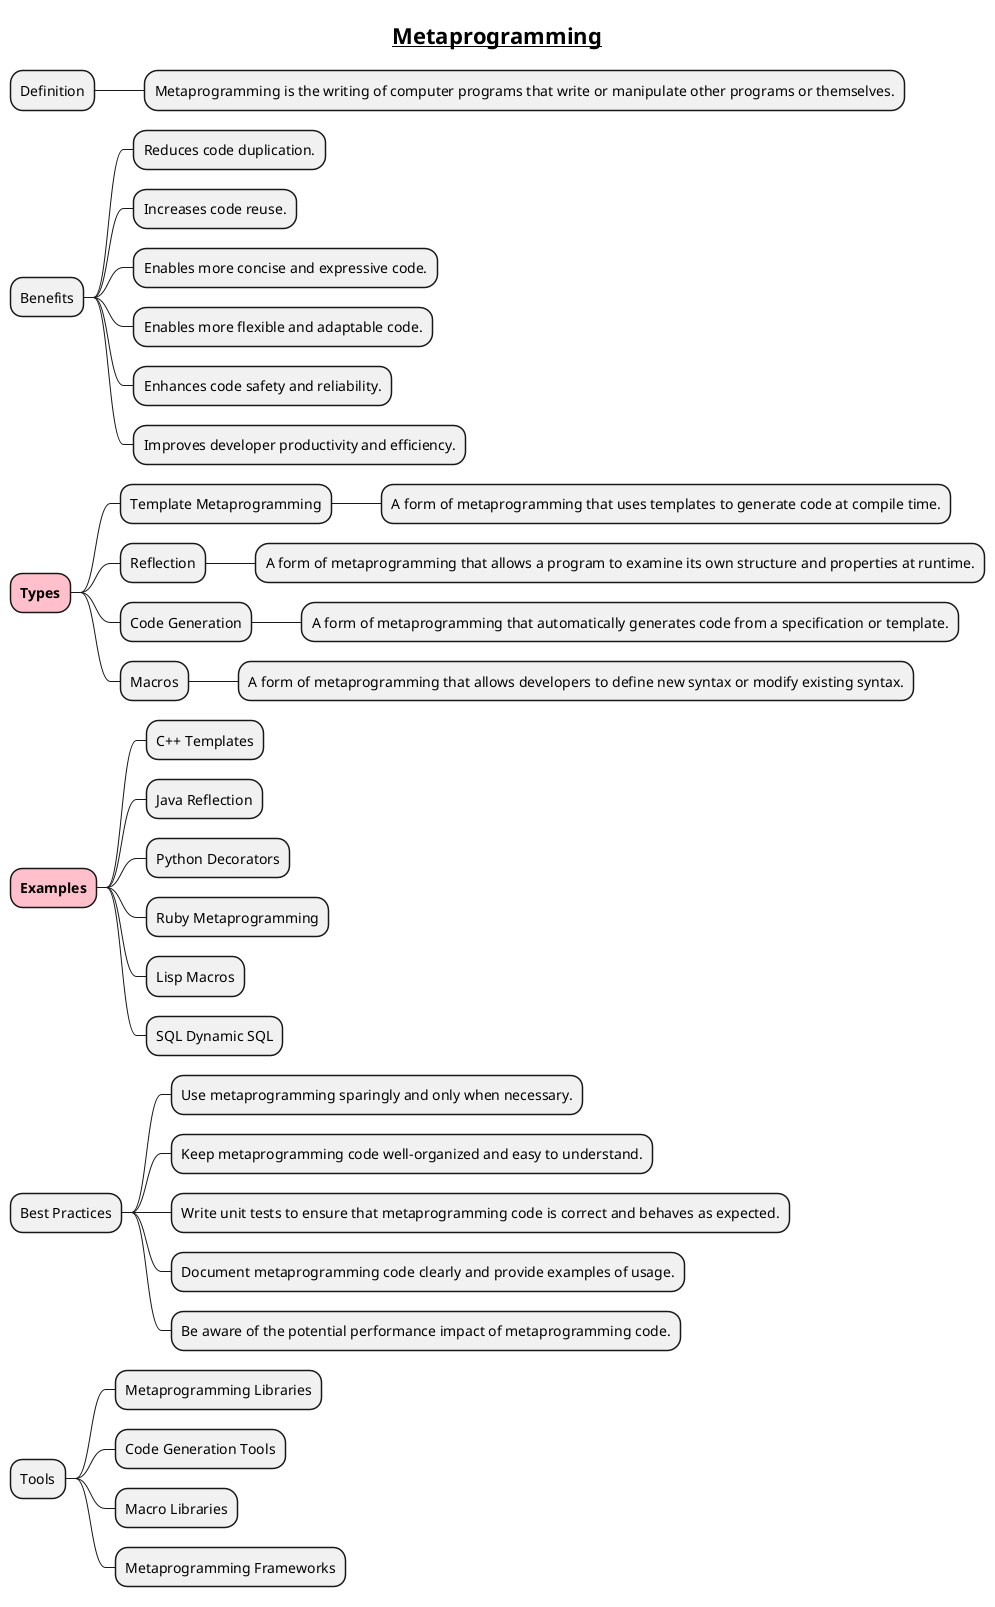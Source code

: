 @startmindmap

title =__Metaprogramming__

* Definition
** Metaprogramming is the writing of computer programs that write or manipulate other programs or themselves.
* Benefits
** Reduces code duplication.
** Increases code reuse.
** Enables more concise and expressive code.
** Enables more flexible and adaptable code.
** Enhances code safety and reliability.
** Improves developer productivity and efficiency.
*[#pink] **Types**
** Template Metaprogramming
*** A form of metaprogramming that uses templates to generate code at compile time.
** Reflection
*** A form of metaprogramming that allows a program to examine its own structure and properties at runtime.
** Code Generation
*** A form of metaprogramming that automatically generates code from a specification or template.
** Macros
*** A form of metaprogramming that allows developers to define new syntax or modify existing syntax.
*[#pink] **Examples**
** C++ Templates
** Java Reflection
** Python Decorators
** Ruby Metaprogramming
** Lisp Macros
** SQL Dynamic SQL
* Best Practices
** Use metaprogramming sparingly and only when necessary.
** Keep metaprogramming code well-organized and easy to understand.
** Write unit tests to ensure that metaprogramming code is correct and behaves as expected.
** Document metaprogramming code clearly and provide examples of usage.
** Be aware of the potential performance impact of metaprogramming code.
* Tools
** Metaprogramming Libraries
** Code Generation Tools
** Macro Libraries
** Metaprogramming Frameworks

@endmindmap
